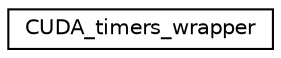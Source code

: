 digraph "Graphical Class Hierarchy"
{
 // INTERACTIVE_SVG=YES
  edge [fontname="Helvetica",fontsize="10",labelfontname="Helvetica",labelfontsize="10"];
  node [fontname="Helvetica",fontsize="10",shape=record];
  rankdir="LR";
  Node1 [label="CUDA_timers_wrapper",height=0.2,width=0.4,color="black", fillcolor="white", style="filled",URL="$class_c_u_d_a__timers__wrapper.html"];
}
